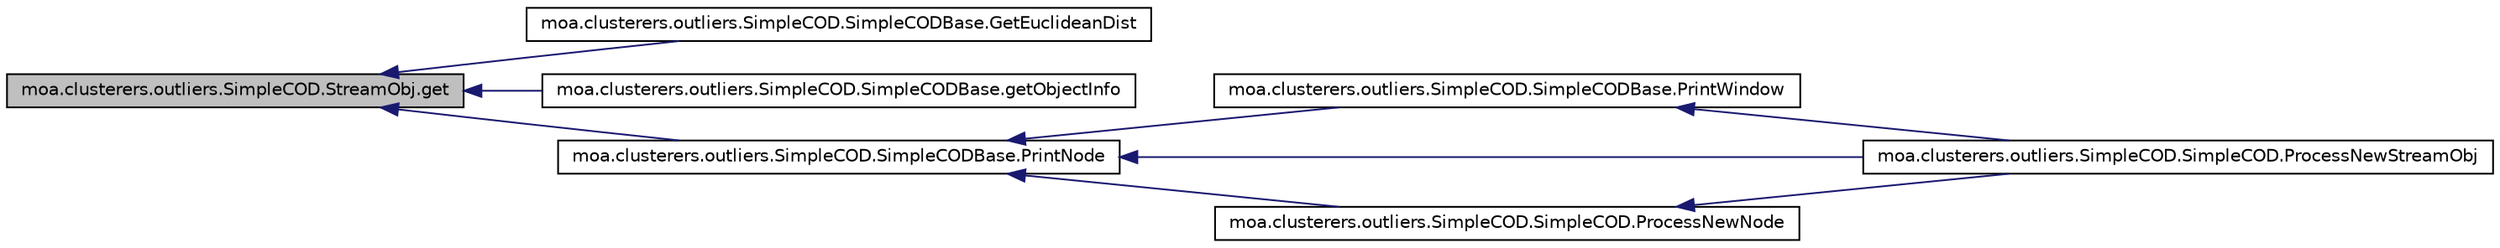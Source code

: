 digraph G
{
  edge [fontname="Helvetica",fontsize="10",labelfontname="Helvetica",labelfontsize="10"];
  node [fontname="Helvetica",fontsize="10",shape=record];
  rankdir=LR;
  Node1 [label="moa.clusterers.outliers.SimpleCOD.StreamObj.get",height=0.2,width=0.4,color="black", fillcolor="grey75", style="filled" fontcolor="black"];
  Node1 -> Node2 [dir=back,color="midnightblue",fontsize="10",style="solid",fontname="Helvetica"];
  Node2 [label="moa.clusterers.outliers.SimpleCOD.SimpleCODBase.GetEuclideanDist",height=0.2,width=0.4,color="black", fillcolor="white", style="filled",URL="$classmoa_1_1clusterers_1_1outliers_1_1SimpleCOD_1_1SimpleCODBase.html#a5a240bf24a72d22bc50513cc2856aeb7"];
  Node1 -> Node3 [dir=back,color="midnightblue",fontsize="10",style="solid",fontname="Helvetica"];
  Node3 [label="moa.clusterers.outliers.SimpleCOD.SimpleCODBase.getObjectInfo",height=0.2,width=0.4,color="black", fillcolor="white", style="filled",URL="$classmoa_1_1clusterers_1_1outliers_1_1SimpleCOD_1_1SimpleCODBase.html#a2a0619c129ff47102183acc9b66431e0"];
  Node1 -> Node4 [dir=back,color="midnightblue",fontsize="10",style="solid",fontname="Helvetica"];
  Node4 [label="moa.clusterers.outliers.SimpleCOD.SimpleCODBase.PrintNode",height=0.2,width=0.4,color="black", fillcolor="white", style="filled",URL="$classmoa_1_1clusterers_1_1outliers_1_1SimpleCOD_1_1SimpleCODBase.html#a2aec39f3731905a132581d71af380a2b"];
  Node4 -> Node5 [dir=back,color="midnightblue",fontsize="10",style="solid",fontname="Helvetica"];
  Node5 [label="moa.clusterers.outliers.SimpleCOD.SimpleCODBase.PrintWindow",height=0.2,width=0.4,color="black", fillcolor="white", style="filled",URL="$classmoa_1_1clusterers_1_1outliers_1_1SimpleCOD_1_1SimpleCODBase.html#ac95950ba4b42866db07a3585aebd266f"];
  Node5 -> Node6 [dir=back,color="midnightblue",fontsize="10",style="solid",fontname="Helvetica"];
  Node6 [label="moa.clusterers.outliers.SimpleCOD.SimpleCOD.ProcessNewStreamObj",height=0.2,width=0.4,color="black", fillcolor="white", style="filled",URL="$classmoa_1_1clusterers_1_1outliers_1_1SimpleCOD_1_1SimpleCOD.html#adb2072f63d02538843f6edacacac7873"];
  Node4 -> Node7 [dir=back,color="midnightblue",fontsize="10",style="solid",fontname="Helvetica"];
  Node7 [label="moa.clusterers.outliers.SimpleCOD.SimpleCOD.ProcessNewNode",height=0.2,width=0.4,color="black", fillcolor="white", style="filled",URL="$classmoa_1_1clusterers_1_1outliers_1_1SimpleCOD_1_1SimpleCOD.html#a32a614141a4c48722ef75424ec868dd4"];
  Node7 -> Node6 [dir=back,color="midnightblue",fontsize="10",style="solid",fontname="Helvetica"];
  Node4 -> Node6 [dir=back,color="midnightblue",fontsize="10",style="solid",fontname="Helvetica"];
}

